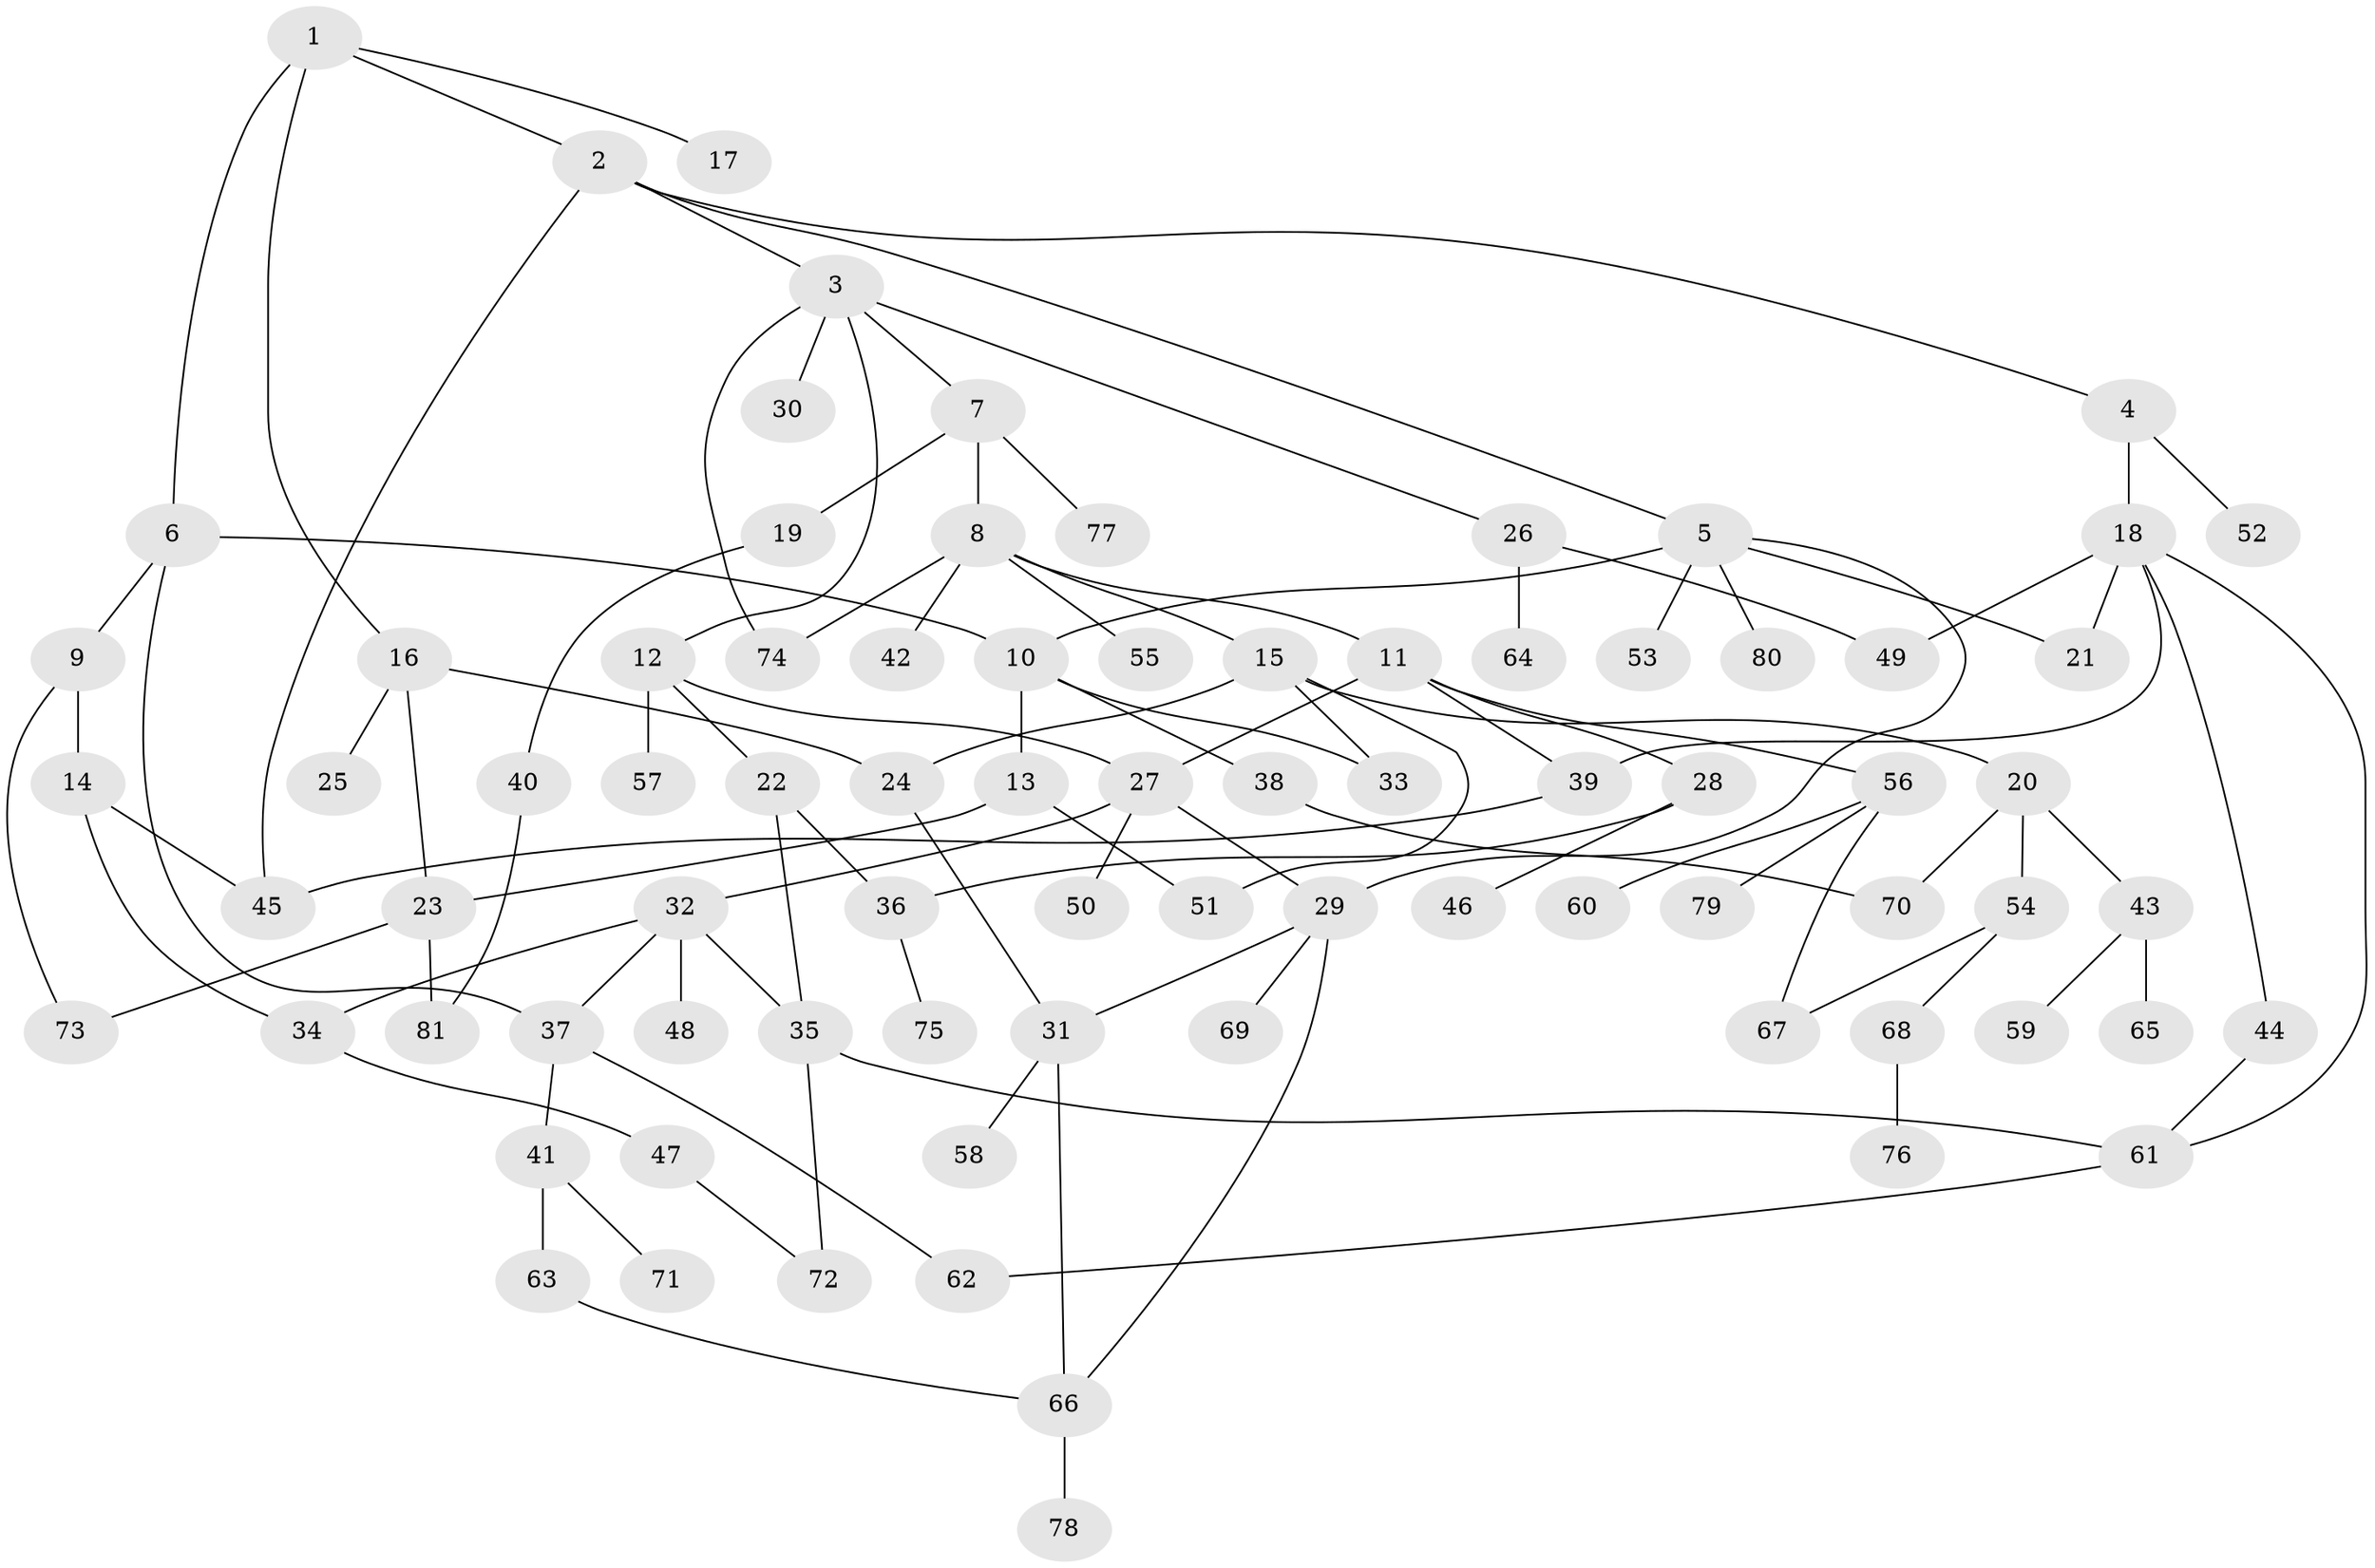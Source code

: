 // Generated by graph-tools (version 1.1) at 2025/49/03/09/25 03:49:16]
// undirected, 81 vertices, 108 edges
graph export_dot {
graph [start="1"]
  node [color=gray90,style=filled];
  1;
  2;
  3;
  4;
  5;
  6;
  7;
  8;
  9;
  10;
  11;
  12;
  13;
  14;
  15;
  16;
  17;
  18;
  19;
  20;
  21;
  22;
  23;
  24;
  25;
  26;
  27;
  28;
  29;
  30;
  31;
  32;
  33;
  34;
  35;
  36;
  37;
  38;
  39;
  40;
  41;
  42;
  43;
  44;
  45;
  46;
  47;
  48;
  49;
  50;
  51;
  52;
  53;
  54;
  55;
  56;
  57;
  58;
  59;
  60;
  61;
  62;
  63;
  64;
  65;
  66;
  67;
  68;
  69;
  70;
  71;
  72;
  73;
  74;
  75;
  76;
  77;
  78;
  79;
  80;
  81;
  1 -- 2;
  1 -- 6;
  1 -- 16;
  1 -- 17;
  2 -- 3;
  2 -- 4;
  2 -- 5;
  2 -- 45;
  3 -- 7;
  3 -- 12;
  3 -- 26;
  3 -- 30;
  3 -- 74;
  4 -- 18;
  4 -- 52;
  5 -- 10;
  5 -- 29;
  5 -- 53;
  5 -- 80;
  5 -- 21;
  6 -- 9;
  6 -- 37;
  6 -- 10;
  7 -- 8;
  7 -- 19;
  7 -- 77;
  8 -- 11;
  8 -- 15;
  8 -- 42;
  8 -- 55;
  8 -- 74;
  9 -- 14;
  9 -- 73;
  10 -- 13;
  10 -- 38;
  10 -- 33;
  11 -- 28;
  11 -- 39;
  11 -- 56;
  11 -- 27;
  12 -- 22;
  12 -- 27;
  12 -- 57;
  13 -- 23;
  13 -- 51;
  14 -- 34;
  14 -- 45;
  15 -- 20;
  15 -- 33;
  15 -- 51;
  15 -- 24;
  16 -- 23;
  16 -- 24;
  16 -- 25;
  18 -- 21;
  18 -- 44;
  18 -- 39;
  18 -- 61;
  18 -- 49;
  19 -- 40;
  20 -- 43;
  20 -- 54;
  20 -- 70;
  22 -- 35;
  22 -- 36;
  23 -- 73;
  23 -- 81;
  24 -- 31;
  26 -- 49;
  26 -- 64;
  27 -- 32;
  27 -- 50;
  27 -- 29;
  28 -- 46;
  28 -- 36;
  29 -- 69;
  29 -- 66;
  29 -- 31;
  31 -- 58;
  31 -- 66;
  32 -- 48;
  32 -- 37;
  32 -- 35;
  32 -- 34;
  34 -- 47;
  35 -- 72;
  35 -- 61;
  36 -- 75;
  37 -- 41;
  37 -- 62;
  38 -- 70;
  39 -- 45;
  40 -- 81;
  41 -- 63;
  41 -- 71;
  43 -- 59;
  43 -- 65;
  44 -- 61;
  47 -- 72;
  54 -- 68;
  54 -- 67;
  56 -- 60;
  56 -- 67;
  56 -- 79;
  61 -- 62;
  63 -- 66;
  66 -- 78;
  68 -- 76;
}

